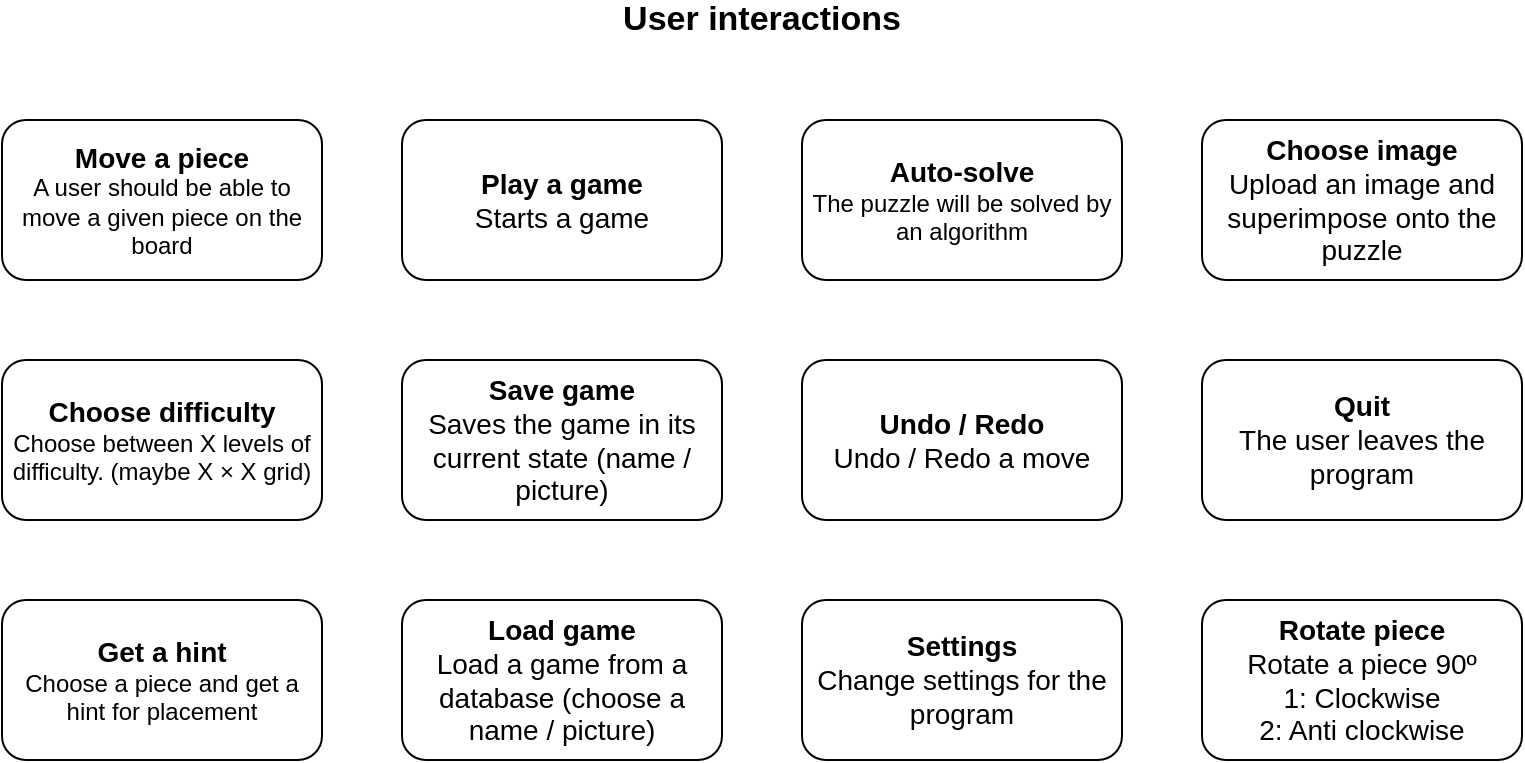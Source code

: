 <mxfile version="14.4.2" type="github"><diagram id="o-PoSIHYnbQtjXGlu8P7" name="Page-1"><mxGraphModel dx="1186" dy="706" grid="1" gridSize="10" guides="1" tooltips="1" connect="1" arrows="1" fold="1" page="1" pageScale="1" pageWidth="827" pageHeight="1169" math="0" shadow="0"><root><mxCell id="0"/><mxCell id="1" parent="0"/><mxCell id="tbk8aGchaPdW1EQHRRRS-9" value="&lt;b&gt;&lt;font style=&quot;font-size: 14px&quot;&gt;Move a piece&lt;/font&gt;&lt;/b&gt;&lt;br&gt;A user should be able to move a given piece on the board" style="rounded=1;whiteSpace=wrap;html=1;" vertex="1" parent="1"><mxGeometry x="40" y="80" width="160" height="80" as="geometry"/></mxCell><mxCell id="tbk8aGchaPdW1EQHRRRS-10" value="&lt;span style=&quot;font-size: 14px&quot;&gt;&lt;b&gt;Choose&amp;nbsp;difficulty&lt;/b&gt;&lt;/span&gt;&lt;br&gt;Choose between X levels of difficulty. (maybe X × X grid)" style="rounded=1;whiteSpace=wrap;html=1;" vertex="1" parent="1"><mxGeometry x="40" y="200" width="160" height="80" as="geometry"/></mxCell><mxCell id="tbk8aGchaPdW1EQHRRRS-13" value="User interactions" style="text;html=1;strokeColor=none;fillColor=none;align=center;verticalAlign=middle;whiteSpace=wrap;rounded=0;fontStyle=1;fontSize=17;" vertex="1" parent="1"><mxGeometry x="330" y="20" width="180" height="20" as="geometry"/></mxCell><mxCell id="tbk8aGchaPdW1EQHRRRS-17" value="&lt;span style=&quot;font-size: 14px&quot;&gt;&lt;b&gt;Get a hint&lt;/b&gt;&lt;/span&gt;&lt;br&gt;Choose a piece and get a hint for placement" style="rounded=1;whiteSpace=wrap;html=1;" vertex="1" parent="1"><mxGeometry x="40" y="320" width="160" height="80" as="geometry"/></mxCell><mxCell id="tbk8aGchaPdW1EQHRRRS-19" value="&lt;span style=&quot;font-size: 14px&quot;&gt;&lt;b&gt;Auto-solve&lt;/b&gt;&lt;/span&gt;&lt;br&gt;The puzzle will be solved by an algorithm" style="rounded=1;whiteSpace=wrap;html=1;" vertex="1" parent="1"><mxGeometry x="440" y="80" width="160" height="80" as="geometry"/></mxCell><mxCell id="tbk8aGchaPdW1EQHRRRS-21" value="&lt;span style=&quot;font-size: 14px&quot;&gt;&lt;b&gt;Play a game&lt;/b&gt;&lt;br&gt;Starts a game&lt;br&gt;&lt;/span&gt;" style="rounded=1;whiteSpace=wrap;html=1;" vertex="1" parent="1"><mxGeometry x="240" y="80" width="160" height="80" as="geometry"/></mxCell><mxCell id="tbk8aGchaPdW1EQHRRRS-22" value="&lt;span style=&quot;font-size: 14px&quot;&gt;&lt;b&gt;Save game&lt;/b&gt;&lt;br&gt;Saves the game in its current state (name / picture)&lt;br&gt;&lt;/span&gt;" style="rounded=1;whiteSpace=wrap;html=1;" vertex="1" parent="1"><mxGeometry x="240" y="200" width="160" height="80" as="geometry"/></mxCell><mxCell id="tbk8aGchaPdW1EQHRRRS-23" value="&lt;span style=&quot;font-size: 14px&quot;&gt;&lt;b&gt;Load game&lt;/b&gt;&lt;br&gt;Load a game from a database (choose a name / picture)&lt;br&gt;&lt;/span&gt;" style="rounded=1;whiteSpace=wrap;html=1;" vertex="1" parent="1"><mxGeometry x="240" y="320" width="160" height="80" as="geometry"/></mxCell><mxCell id="tbk8aGchaPdW1EQHRRRS-25" value="&lt;span style=&quot;font-size: 14px&quot;&gt;&lt;b&gt;Choose image&lt;/b&gt;&lt;br&gt;Upload an image and superimpose onto the puzzle&lt;br&gt;&lt;/span&gt;" style="rounded=1;whiteSpace=wrap;html=1;" vertex="1" parent="1"><mxGeometry x="640" y="80" width="160" height="80" as="geometry"/></mxCell><mxCell id="tbk8aGchaPdW1EQHRRRS-28" value="&lt;span style=&quot;font-size: 14px&quot;&gt;&lt;b&gt;Undo / Redo&lt;/b&gt;&lt;br&gt;Undo / Redo a move&lt;br&gt;&lt;/span&gt;" style="rounded=1;whiteSpace=wrap;html=1;" vertex="1" parent="1"><mxGeometry x="440" y="200" width="160" height="80" as="geometry"/></mxCell><mxCell id="tbk8aGchaPdW1EQHRRRS-30" value="&lt;span style=&quot;font-size: 14px&quot;&gt;&lt;b&gt;Quit&lt;/b&gt;&lt;br&gt;The user leaves the program&lt;br&gt;&lt;/span&gt;" style="rounded=1;whiteSpace=wrap;html=1;" vertex="1" parent="1"><mxGeometry x="640" y="200" width="160" height="80" as="geometry"/></mxCell><mxCell id="tbk8aGchaPdW1EQHRRRS-33" value="&lt;span style=&quot;font-size: 14px&quot;&gt;&lt;b&gt;Settings&lt;/b&gt;&lt;br&gt;Change settings for the program&lt;br&gt;&lt;/span&gt;" style="rounded=1;whiteSpace=wrap;html=1;" vertex="1" parent="1"><mxGeometry x="440" y="320" width="160" height="80" as="geometry"/></mxCell><mxCell id="tbk8aGchaPdW1EQHRRRS-34" value="&lt;span style=&quot;font-size: 14px&quot;&gt;&lt;b&gt;Rotate piece&lt;/b&gt;&lt;br&gt;Rotate a piece 90º&lt;br&gt;1: Clockwise&lt;br&gt;2: Anti clockwise&lt;br&gt;&lt;/span&gt;" style="rounded=1;whiteSpace=wrap;html=1;" vertex="1" parent="1"><mxGeometry x="640" y="320" width="160" height="80" as="geometry"/></mxCell></root></mxGraphModel></diagram></mxfile>
